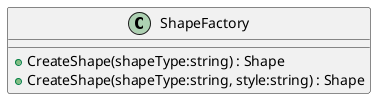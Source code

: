 @startuml
class ShapeFactory {
    + CreateShape(shapeType:string) : Shape
    + CreateShape(shapeType:string, style:string) : Shape
}
@enduml
